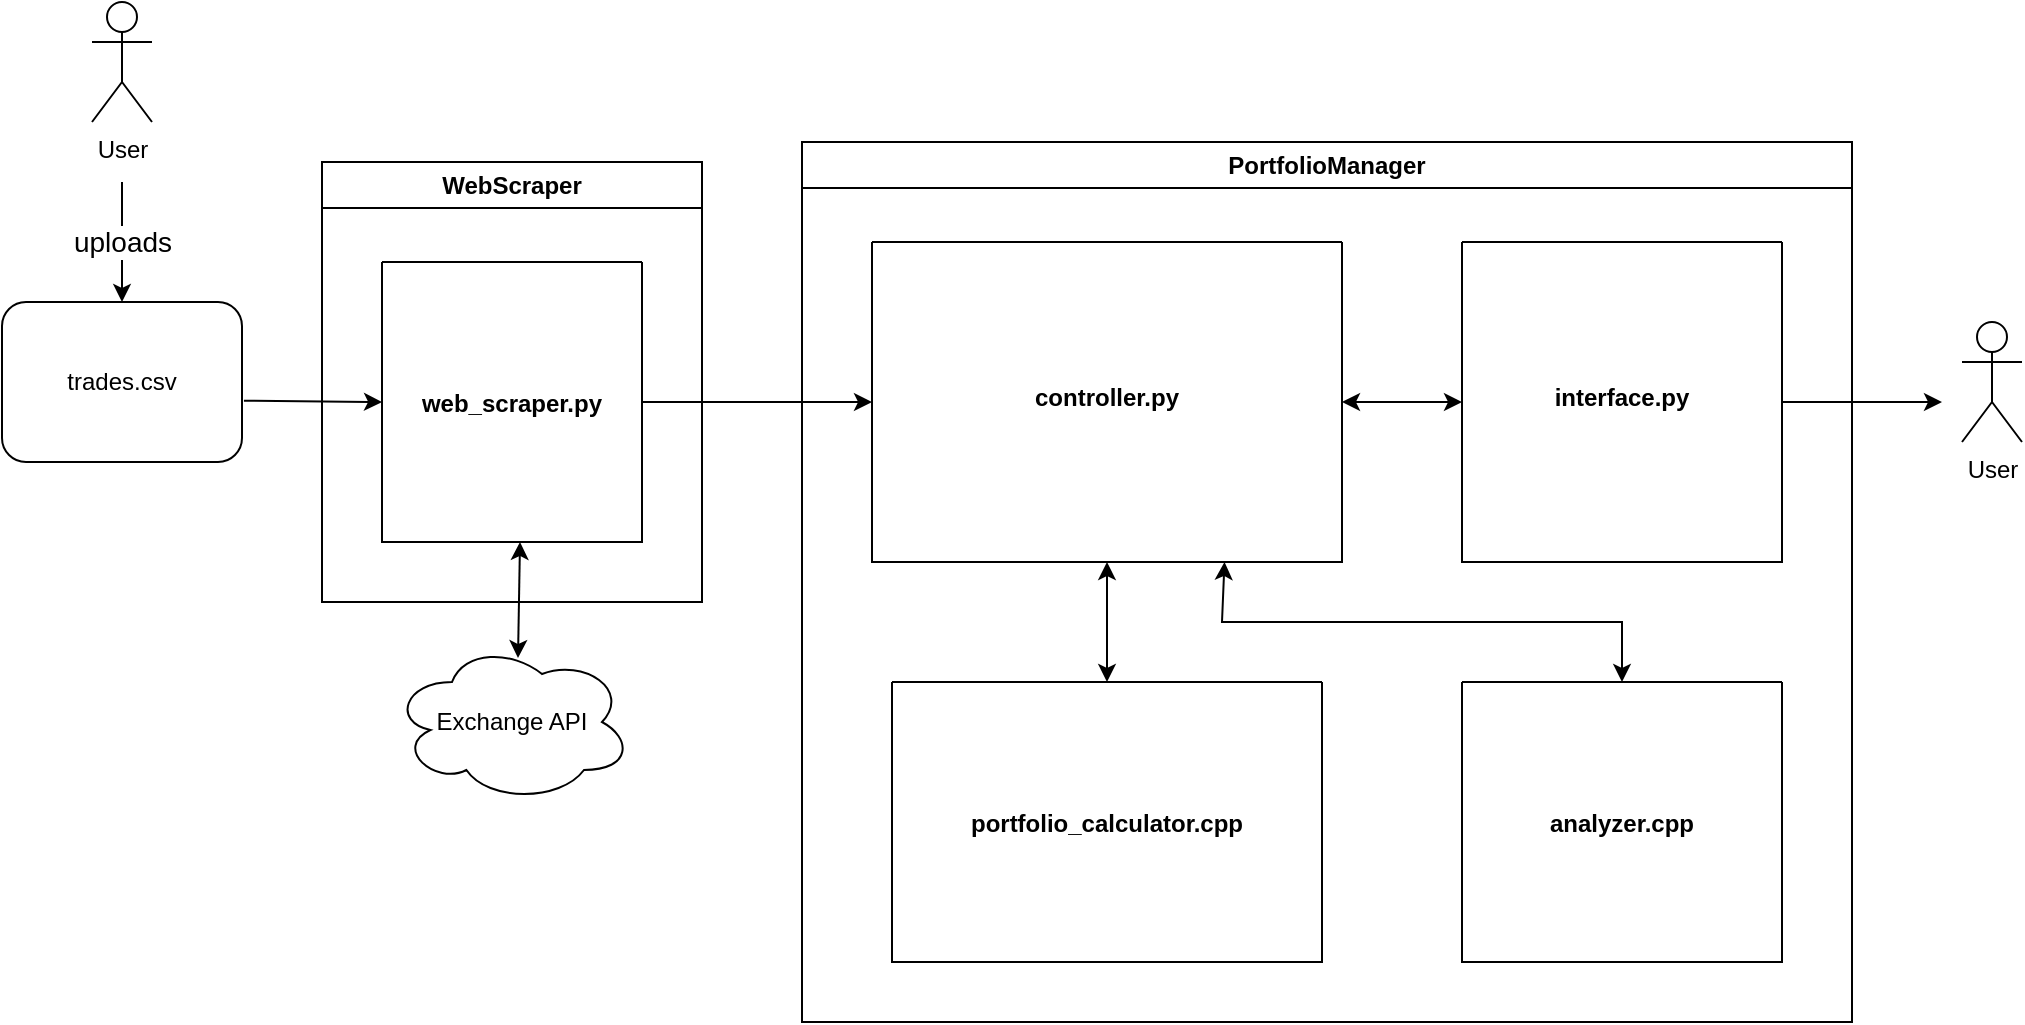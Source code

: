 <mxfile version="21.6.2" type="github">
  <diagram name="Page-1" id="gygmYfpJUvNPn72T8sBX">
    <mxGraphModel dx="1434" dy="796" grid="1" gridSize="10" guides="1" tooltips="1" connect="1" arrows="1" fold="1" page="1" pageScale="1" pageWidth="850" pageHeight="1100" math="0" shadow="0">
      <root>
        <mxCell id="0" />
        <mxCell id="1" parent="0" />
        <mxCell id="AJYL74WCXrSji0Hc39n0-1" value="PortfolioManager" style="swimlane;whiteSpace=wrap;html=1;startSize=23;" vertex="1" parent="1">
          <mxGeometry x="420" y="310" width="525" height="440" as="geometry" />
        </mxCell>
        <mxCell id="AJYL74WCXrSji0Hc39n0-2" value="&#xa;&#xa;&#xa;&#xa;&#xa;&#xa;&#xa;&#xa;&#xa;&#xa;&#xa;interface.py" style="swimlane;startSize=0;" vertex="1" parent="AJYL74WCXrSji0Hc39n0-1">
          <mxGeometry x="330" y="50" width="160" height="160" as="geometry" />
        </mxCell>
        <mxCell id="AJYL74WCXrSji0Hc39n0-3" value="" style="endArrow=classic;startArrow=classic;html=1;rounded=0;exitX=1;exitY=0.5;exitDx=0;exitDy=0;entryX=0;entryY=0.5;entryDx=0;entryDy=0;" edge="1" parent="AJYL74WCXrSji0Hc39n0-1" source="AJYL74WCXrSji0Hc39n0-4" target="AJYL74WCXrSji0Hc39n0-2">
          <mxGeometry width="50" height="50" relative="1" as="geometry">
            <mxPoint x="270" y="130" as="sourcePoint" />
            <mxPoint x="-160" y="240" as="targetPoint" />
          </mxGeometry>
        </mxCell>
        <mxCell id="AJYL74WCXrSji0Hc39n0-4" value="&#xa;&#xa;&#xa;&#xa;&#xa;&#xa;&#xa;&#xa;&#xa;&#xa;&#xa;controller.py" style="swimlane;startSize=0;" vertex="1" parent="AJYL74WCXrSji0Hc39n0-1">
          <mxGeometry x="35" y="50" width="235" height="160" as="geometry" />
        </mxCell>
        <mxCell id="AJYL74WCXrSji0Hc39n0-5" value="&#xa;&#xa;&#xa;&#xa;&#xa;&#xa;&#xa;&#xa;&#xa;&#xa;analyzer.cpp" style="swimlane;startSize=0;" vertex="1" parent="AJYL74WCXrSji0Hc39n0-1">
          <mxGeometry x="330" y="270" width="160" height="140" as="geometry" />
        </mxCell>
        <mxCell id="AJYL74WCXrSji0Hc39n0-6" value="" style="endArrow=classic;startArrow=classic;html=1;rounded=0;entryX=0.5;entryY=0;entryDx=0;entryDy=0;exitX=0.75;exitY=1;exitDx=0;exitDy=0;" edge="1" parent="AJYL74WCXrSji0Hc39n0-1" source="AJYL74WCXrSji0Hc39n0-4" target="AJYL74WCXrSji0Hc39n0-5">
          <mxGeometry width="50" height="50" relative="1" as="geometry">
            <mxPoint x="215" y="220" as="sourcePoint" />
            <mxPoint x="205" y="260" as="targetPoint" />
            <Array as="points">
              <mxPoint x="210" y="240" />
              <mxPoint x="410" y="240" />
            </Array>
          </mxGeometry>
        </mxCell>
        <mxCell id="AJYL74WCXrSji0Hc39n0-7" value="&#xa;&#xa;&#xa;&#xa;&#xa;&#xa;&#xa;&#xa;&#xa;&#xa;portfolio_calculator.cpp" style="swimlane;startSize=0;" vertex="1" parent="AJYL74WCXrSji0Hc39n0-1">
          <mxGeometry x="45" y="270" width="215" height="140" as="geometry" />
        </mxCell>
        <mxCell id="AJYL74WCXrSji0Hc39n0-8" value="" style="endArrow=classic;startArrow=classic;html=1;rounded=0;entryX=0.5;entryY=1;entryDx=0;entryDy=0;exitX=0.5;exitY=0;exitDx=0;exitDy=0;" edge="1" parent="AJYL74WCXrSji0Hc39n0-1" source="AJYL74WCXrSji0Hc39n0-7" target="AJYL74WCXrSji0Hc39n0-4">
          <mxGeometry width="50" height="50" relative="1" as="geometry">
            <mxPoint x="95" y="270" as="sourcePoint" />
            <mxPoint x="115" y="230" as="targetPoint" />
          </mxGeometry>
        </mxCell>
        <mxCell id="AJYL74WCXrSji0Hc39n0-9" value="WebScraper" style="swimlane;whiteSpace=wrap;html=1;" vertex="1" parent="1">
          <mxGeometry x="180" y="320" width="190" height="220" as="geometry" />
        </mxCell>
        <mxCell id="AJYL74WCXrSji0Hc39n0-12" value="&#xa;&#xa;&#xa;&#xa;&#xa;&#xa;&#xa;&#xa;&#xa;&#xa;web_scraper.py" style="swimlane;startSize=0;" vertex="1" parent="AJYL74WCXrSji0Hc39n0-9">
          <mxGeometry x="30" y="50" width="130" height="140" as="geometry" />
        </mxCell>
        <mxCell id="AJYL74WCXrSji0Hc39n0-18" value="" style="endArrow=classic;html=1;rounded=0;exitX=1;exitY=0.5;exitDx=0;exitDy=0;entryX=0;entryY=0.5;entryDx=0;entryDy=0;" edge="1" parent="1" source="AJYL74WCXrSji0Hc39n0-12" target="AJYL74WCXrSji0Hc39n0-4">
          <mxGeometry width="50" height="50" relative="1" as="geometry">
            <mxPoint x="510" y="440" as="sourcePoint" />
            <mxPoint x="610" y="440" as="targetPoint" />
          </mxGeometry>
        </mxCell>
        <mxCell id="AJYL74WCXrSji0Hc39n0-20" value="User&lt;br&gt;" style="shape=umlActor;verticalLabelPosition=bottom;verticalAlign=top;html=1;outlineConnect=0;" vertex="1" parent="1">
          <mxGeometry x="65" y="240" width="30" height="60" as="geometry" />
        </mxCell>
        <mxCell id="AJYL74WCXrSji0Hc39n0-32" value="trades.csv" style="rounded=1;whiteSpace=wrap;html=1;" vertex="1" parent="1">
          <mxGeometry x="20" y="390" width="120" height="80" as="geometry" />
        </mxCell>
        <mxCell id="AJYL74WCXrSji0Hc39n0-33" value="" style="endArrow=classic;html=1;rounded=0;entryX=0.5;entryY=0;entryDx=0;entryDy=0;" edge="1" parent="1" target="AJYL74WCXrSji0Hc39n0-32">
          <mxGeometry width="50" height="50" relative="1" as="geometry">
            <mxPoint x="80" y="330" as="sourcePoint" />
            <mxPoint x="180" y="200" as="targetPoint" />
          </mxGeometry>
        </mxCell>
        <mxCell id="AJYL74WCXrSji0Hc39n0-36" value="&lt;font style=&quot;font-size: 14px;&quot;&gt;uploads&lt;/font&gt;" style="edgeLabel;html=1;align=center;verticalAlign=middle;resizable=0;points=[];" vertex="1" connectable="0" parent="AJYL74WCXrSji0Hc39n0-33">
          <mxGeometry x="-0.012" y="2" relative="1" as="geometry">
            <mxPoint x="-2" as="offset" />
          </mxGeometry>
        </mxCell>
        <mxCell id="AJYL74WCXrSji0Hc39n0-39" value="" style="endArrow=classic;html=1;rounded=0;exitX=1.008;exitY=0.617;exitDx=0;exitDy=0;exitPerimeter=0;entryX=0;entryY=0.5;entryDx=0;entryDy=0;" edge="1" parent="1" source="AJYL74WCXrSji0Hc39n0-32" target="AJYL74WCXrSji0Hc39n0-12">
          <mxGeometry width="50" height="50" relative="1" as="geometry">
            <mxPoint x="210" y="510" as="sourcePoint" />
            <mxPoint x="260" y="460" as="targetPoint" />
          </mxGeometry>
        </mxCell>
        <mxCell id="AJYL74WCXrSji0Hc39n0-40" value="" style="endArrow=classic;startArrow=classic;html=1;rounded=0;exitX=0.5;exitY=1;exitDx=0;exitDy=0;entryX=0.4;entryY=0.1;entryDx=0;entryDy=0;entryPerimeter=0;" edge="1" parent="1">
          <mxGeometry width="50" height="50" relative="1" as="geometry">
            <mxPoint x="279" y="510" as="sourcePoint" />
            <mxPoint x="278" y="568" as="targetPoint" />
          </mxGeometry>
        </mxCell>
        <mxCell id="AJYL74WCXrSji0Hc39n0-42" value="User&lt;br&gt;" style="shape=umlActor;verticalLabelPosition=bottom;verticalAlign=top;html=1;outlineConnect=0;" vertex="1" parent="1">
          <mxGeometry x="1000" y="400" width="30" height="60" as="geometry" />
        </mxCell>
        <mxCell id="AJYL74WCXrSji0Hc39n0-44" value="" style="endArrow=classic;html=1;rounded=0;exitX=1;exitY=0.5;exitDx=0;exitDy=0;" edge="1" parent="1" source="AJYL74WCXrSji0Hc39n0-2">
          <mxGeometry width="50" height="50" relative="1" as="geometry">
            <mxPoint x="580" y="530" as="sourcePoint" />
            <mxPoint x="990" y="440" as="targetPoint" />
          </mxGeometry>
        </mxCell>
        <mxCell id="AJYL74WCXrSji0Hc39n0-49" value="Exchange API" style="ellipse;shape=cloud;whiteSpace=wrap;html=1;" vertex="1" parent="1">
          <mxGeometry x="215" y="560" width="120" height="80" as="geometry" />
        </mxCell>
      </root>
    </mxGraphModel>
  </diagram>
</mxfile>
